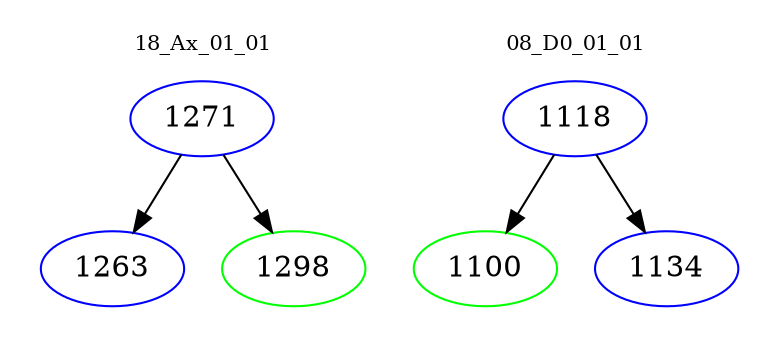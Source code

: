 digraph{
subgraph cluster_0 {
color = white
label = "18_Ax_01_01";
fontsize=10;
T0_1271 [label="1271", color="blue"]
T0_1271 -> T0_1263 [color="black"]
T0_1263 [label="1263", color="blue"]
T0_1271 -> T0_1298 [color="black"]
T0_1298 [label="1298", color="green"]
}
subgraph cluster_1 {
color = white
label = "08_D0_01_01";
fontsize=10;
T1_1118 [label="1118", color="blue"]
T1_1118 -> T1_1100 [color="black"]
T1_1100 [label="1100", color="green"]
T1_1118 -> T1_1134 [color="black"]
T1_1134 [label="1134", color="blue"]
}
}
